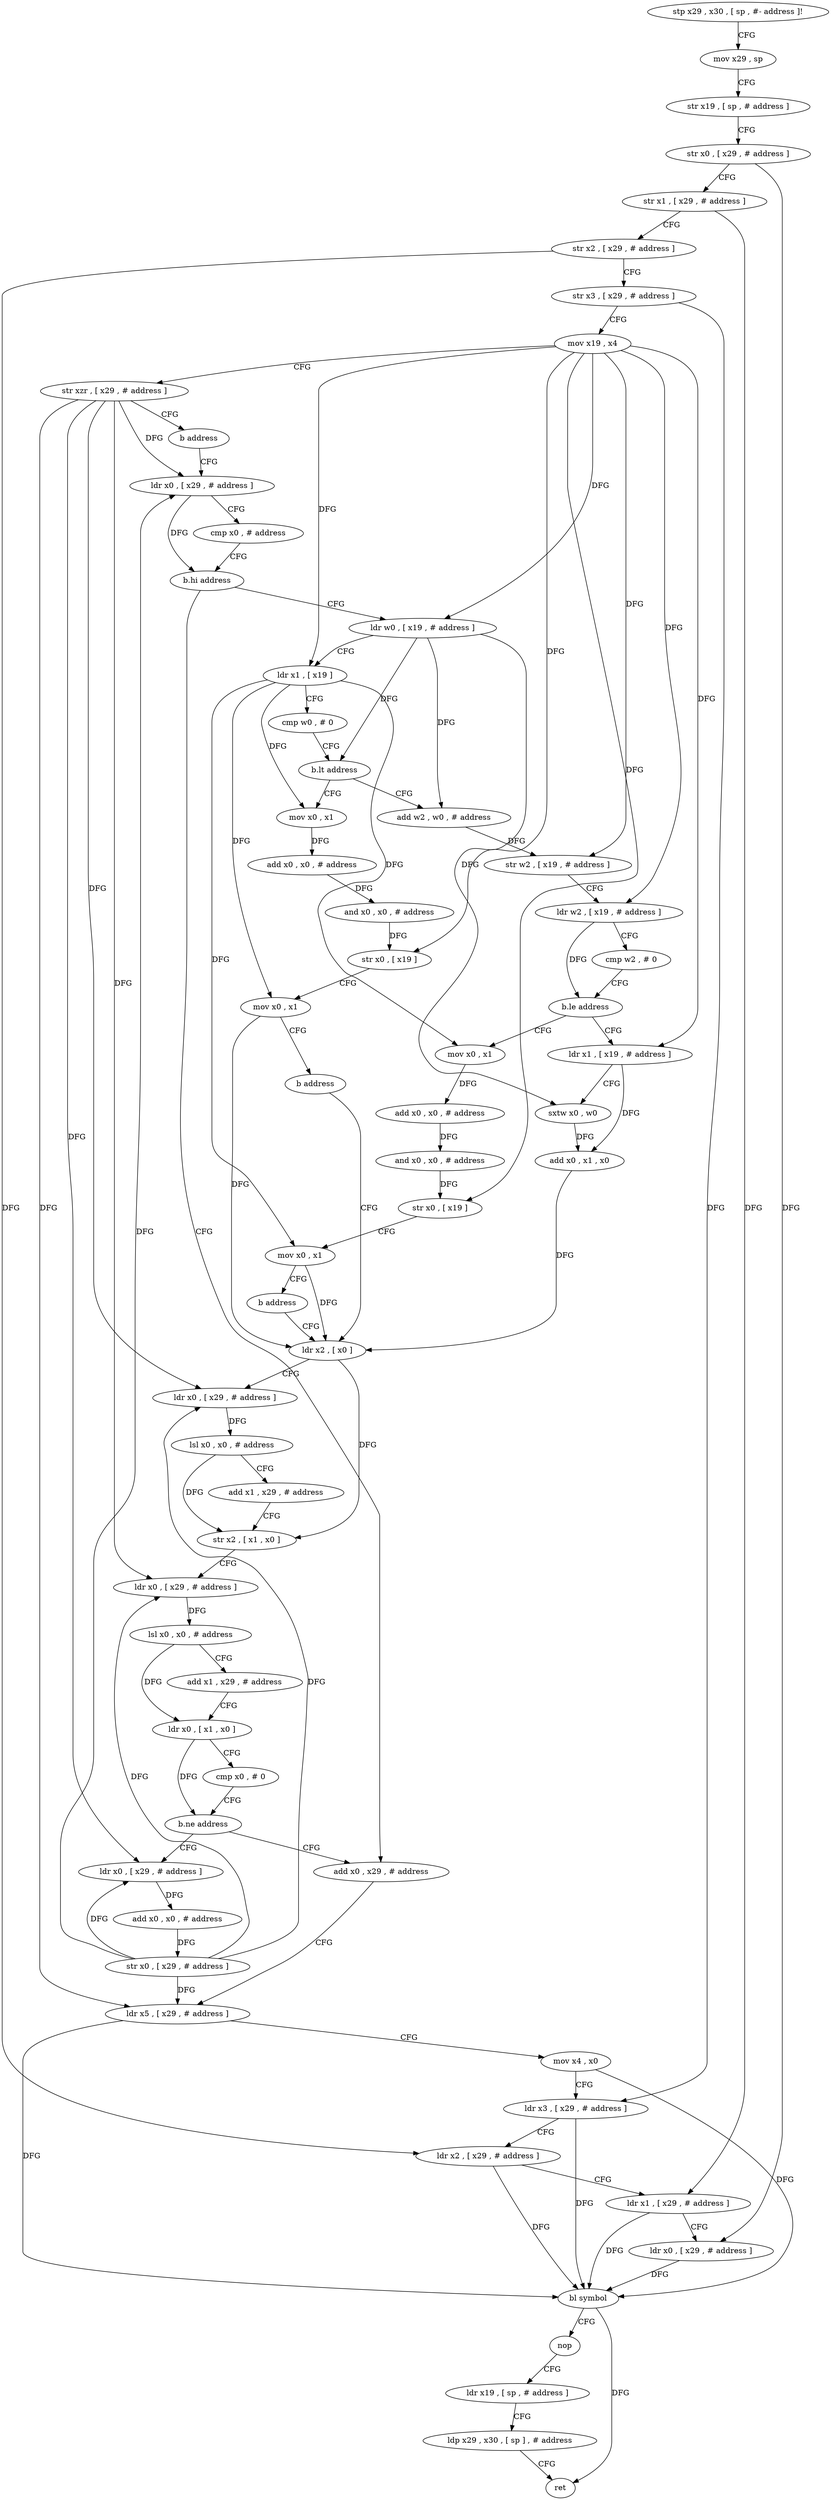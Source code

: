 digraph "func" {
"4486960" [label = "stp x29 , x30 , [ sp , #- address ]!" ]
"4486964" [label = "mov x29 , sp" ]
"4486968" [label = "str x19 , [ sp , # address ]" ]
"4486972" [label = "str x0 , [ x29 , # address ]" ]
"4486976" [label = "str x1 , [ x29 , # address ]" ]
"4486980" [label = "str x2 , [ x29 , # address ]" ]
"4486984" [label = "str x3 , [ x29 , # address ]" ]
"4486988" [label = "mov x19 , x4" ]
"4486992" [label = "str xzr , [ x29 , # address ]" ]
"4486996" [label = "b address" ]
"4487012" [label = "ldr x0 , [ x29 , # address ]" ]
"4487016" [label = "cmp x0 , # address" ]
"4487020" [label = "b.hi address" ]
"4487164" [label = "add x0 , x29 , # address" ]
"4487024" [label = "ldr w0 , [ x19 , # address ]" ]
"4487168" [label = "ldr x5 , [ x29 , # address ]" ]
"4487172" [label = "mov x4 , x0" ]
"4487176" [label = "ldr x3 , [ x29 , # address ]" ]
"4487180" [label = "ldr x2 , [ x29 , # address ]" ]
"4487184" [label = "ldr x1 , [ x29 , # address ]" ]
"4487188" [label = "ldr x0 , [ x29 , # address ]" ]
"4487192" [label = "bl symbol" ]
"4487196" [label = "nop" ]
"4487200" [label = "ldr x19 , [ sp , # address ]" ]
"4487204" [label = "ldp x29 , x30 , [ sp ] , # address" ]
"4487208" [label = "ret" ]
"4487028" [label = "ldr x1 , [ x19 ]" ]
"4487032" [label = "cmp w0 , # 0" ]
"4487036" [label = "b.lt address" ]
"4487064" [label = "add w2 , w0 , # address" ]
"4487040" [label = "mov x0 , x1" ]
"4487068" [label = "str w2 , [ x19 , # address ]" ]
"4487072" [label = "ldr w2 , [ x19 , # address ]" ]
"4487076" [label = "cmp w2 , # 0" ]
"4487080" [label = "b.le address" ]
"4487108" [label = "ldr x1 , [ x19 , # address ]" ]
"4487084" [label = "mov x0 , x1" ]
"4487044" [label = "add x0 , x0 , # address" ]
"4487048" [label = "and x0 , x0 , # address" ]
"4487052" [label = "str x0 , [ x19 ]" ]
"4487056" [label = "mov x0 , x1" ]
"4487060" [label = "b address" ]
"4487120" [label = "ldr x2 , [ x0 ]" ]
"4487112" [label = "sxtw x0 , w0" ]
"4487116" [label = "add x0 , x1 , x0" ]
"4487088" [label = "add x0 , x0 , # address" ]
"4487092" [label = "and x0 , x0 , # address" ]
"4487096" [label = "str x0 , [ x19 ]" ]
"4487100" [label = "mov x0 , x1" ]
"4487104" [label = "b address" ]
"4487124" [label = "ldr x0 , [ x29 , # address ]" ]
"4487128" [label = "lsl x0 , x0 , # address" ]
"4487132" [label = "add x1 , x29 , # address" ]
"4487136" [label = "str x2 , [ x1 , x0 ]" ]
"4487140" [label = "ldr x0 , [ x29 , # address ]" ]
"4487144" [label = "lsl x0 , x0 , # address" ]
"4487148" [label = "add x1 , x29 , # address" ]
"4487152" [label = "ldr x0 , [ x1 , x0 ]" ]
"4487156" [label = "cmp x0 , # 0" ]
"4487160" [label = "b.ne address" ]
"4487000" [label = "ldr x0 , [ x29 , # address ]" ]
"4487004" [label = "add x0 , x0 , # address" ]
"4487008" [label = "str x0 , [ x29 , # address ]" ]
"4486960" -> "4486964" [ label = "CFG" ]
"4486964" -> "4486968" [ label = "CFG" ]
"4486968" -> "4486972" [ label = "CFG" ]
"4486972" -> "4486976" [ label = "CFG" ]
"4486972" -> "4487188" [ label = "DFG" ]
"4486976" -> "4486980" [ label = "CFG" ]
"4486976" -> "4487184" [ label = "DFG" ]
"4486980" -> "4486984" [ label = "CFG" ]
"4486980" -> "4487180" [ label = "DFG" ]
"4486984" -> "4486988" [ label = "CFG" ]
"4486984" -> "4487176" [ label = "DFG" ]
"4486988" -> "4486992" [ label = "CFG" ]
"4486988" -> "4487024" [ label = "DFG" ]
"4486988" -> "4487028" [ label = "DFG" ]
"4486988" -> "4487068" [ label = "DFG" ]
"4486988" -> "4487072" [ label = "DFG" ]
"4486988" -> "4487052" [ label = "DFG" ]
"4486988" -> "4487108" [ label = "DFG" ]
"4486988" -> "4487096" [ label = "DFG" ]
"4486992" -> "4486996" [ label = "CFG" ]
"4486992" -> "4487012" [ label = "DFG" ]
"4486992" -> "4487168" [ label = "DFG" ]
"4486992" -> "4487124" [ label = "DFG" ]
"4486992" -> "4487140" [ label = "DFG" ]
"4486992" -> "4487000" [ label = "DFG" ]
"4486996" -> "4487012" [ label = "CFG" ]
"4487012" -> "4487016" [ label = "CFG" ]
"4487012" -> "4487020" [ label = "DFG" ]
"4487016" -> "4487020" [ label = "CFG" ]
"4487020" -> "4487164" [ label = "CFG" ]
"4487020" -> "4487024" [ label = "CFG" ]
"4487164" -> "4487168" [ label = "CFG" ]
"4487024" -> "4487028" [ label = "CFG" ]
"4487024" -> "4487036" [ label = "DFG" ]
"4487024" -> "4487064" [ label = "DFG" ]
"4487024" -> "4487112" [ label = "DFG" ]
"4487168" -> "4487172" [ label = "CFG" ]
"4487168" -> "4487192" [ label = "DFG" ]
"4487172" -> "4487176" [ label = "CFG" ]
"4487172" -> "4487192" [ label = "DFG" ]
"4487176" -> "4487180" [ label = "CFG" ]
"4487176" -> "4487192" [ label = "DFG" ]
"4487180" -> "4487184" [ label = "CFG" ]
"4487180" -> "4487192" [ label = "DFG" ]
"4487184" -> "4487188" [ label = "CFG" ]
"4487184" -> "4487192" [ label = "DFG" ]
"4487188" -> "4487192" [ label = "DFG" ]
"4487192" -> "4487196" [ label = "CFG" ]
"4487192" -> "4487208" [ label = "DFG" ]
"4487196" -> "4487200" [ label = "CFG" ]
"4487200" -> "4487204" [ label = "CFG" ]
"4487204" -> "4487208" [ label = "CFG" ]
"4487028" -> "4487032" [ label = "CFG" ]
"4487028" -> "4487040" [ label = "DFG" ]
"4487028" -> "4487056" [ label = "DFG" ]
"4487028" -> "4487084" [ label = "DFG" ]
"4487028" -> "4487100" [ label = "DFG" ]
"4487032" -> "4487036" [ label = "CFG" ]
"4487036" -> "4487064" [ label = "CFG" ]
"4487036" -> "4487040" [ label = "CFG" ]
"4487064" -> "4487068" [ label = "DFG" ]
"4487040" -> "4487044" [ label = "DFG" ]
"4487068" -> "4487072" [ label = "CFG" ]
"4487072" -> "4487076" [ label = "CFG" ]
"4487072" -> "4487080" [ label = "DFG" ]
"4487076" -> "4487080" [ label = "CFG" ]
"4487080" -> "4487108" [ label = "CFG" ]
"4487080" -> "4487084" [ label = "CFG" ]
"4487108" -> "4487112" [ label = "CFG" ]
"4487108" -> "4487116" [ label = "DFG" ]
"4487084" -> "4487088" [ label = "DFG" ]
"4487044" -> "4487048" [ label = "DFG" ]
"4487048" -> "4487052" [ label = "DFG" ]
"4487052" -> "4487056" [ label = "CFG" ]
"4487056" -> "4487060" [ label = "CFG" ]
"4487056" -> "4487120" [ label = "DFG" ]
"4487060" -> "4487120" [ label = "CFG" ]
"4487120" -> "4487124" [ label = "CFG" ]
"4487120" -> "4487136" [ label = "DFG" ]
"4487112" -> "4487116" [ label = "DFG" ]
"4487116" -> "4487120" [ label = "DFG" ]
"4487088" -> "4487092" [ label = "DFG" ]
"4487092" -> "4487096" [ label = "DFG" ]
"4487096" -> "4487100" [ label = "CFG" ]
"4487100" -> "4487104" [ label = "CFG" ]
"4487100" -> "4487120" [ label = "DFG" ]
"4487104" -> "4487120" [ label = "CFG" ]
"4487124" -> "4487128" [ label = "DFG" ]
"4487128" -> "4487132" [ label = "CFG" ]
"4487128" -> "4487136" [ label = "DFG" ]
"4487132" -> "4487136" [ label = "CFG" ]
"4487136" -> "4487140" [ label = "CFG" ]
"4487140" -> "4487144" [ label = "DFG" ]
"4487144" -> "4487148" [ label = "CFG" ]
"4487144" -> "4487152" [ label = "DFG" ]
"4487148" -> "4487152" [ label = "CFG" ]
"4487152" -> "4487156" [ label = "CFG" ]
"4487152" -> "4487160" [ label = "DFG" ]
"4487156" -> "4487160" [ label = "CFG" ]
"4487160" -> "4487000" [ label = "CFG" ]
"4487160" -> "4487164" [ label = "CFG" ]
"4487000" -> "4487004" [ label = "DFG" ]
"4487004" -> "4487008" [ label = "DFG" ]
"4487008" -> "4487012" [ label = "DFG" ]
"4487008" -> "4487168" [ label = "DFG" ]
"4487008" -> "4487124" [ label = "DFG" ]
"4487008" -> "4487140" [ label = "DFG" ]
"4487008" -> "4487000" [ label = "DFG" ]
}
